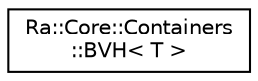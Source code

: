 digraph "Graphical Class Hierarchy"
{
 // INTERACTIVE_SVG=YES
 // LATEX_PDF_SIZE
  edge [fontname="Helvetica",fontsize="10",labelfontname="Helvetica",labelfontsize="10"];
  node [fontname="Helvetica",fontsize="10",shape=record];
  rankdir="LR";
  Node0 [label="Ra::Core::Containers\l::BVH\< T \>",height=0.2,width=0.4,color="black", fillcolor="white", style="filled",URL="$classRa_1_1Core_1_1Containers_1_1BVH.html",tooltip="Stores a 3-dimensional hierarchy of meshes of arbitrary type."];
}
